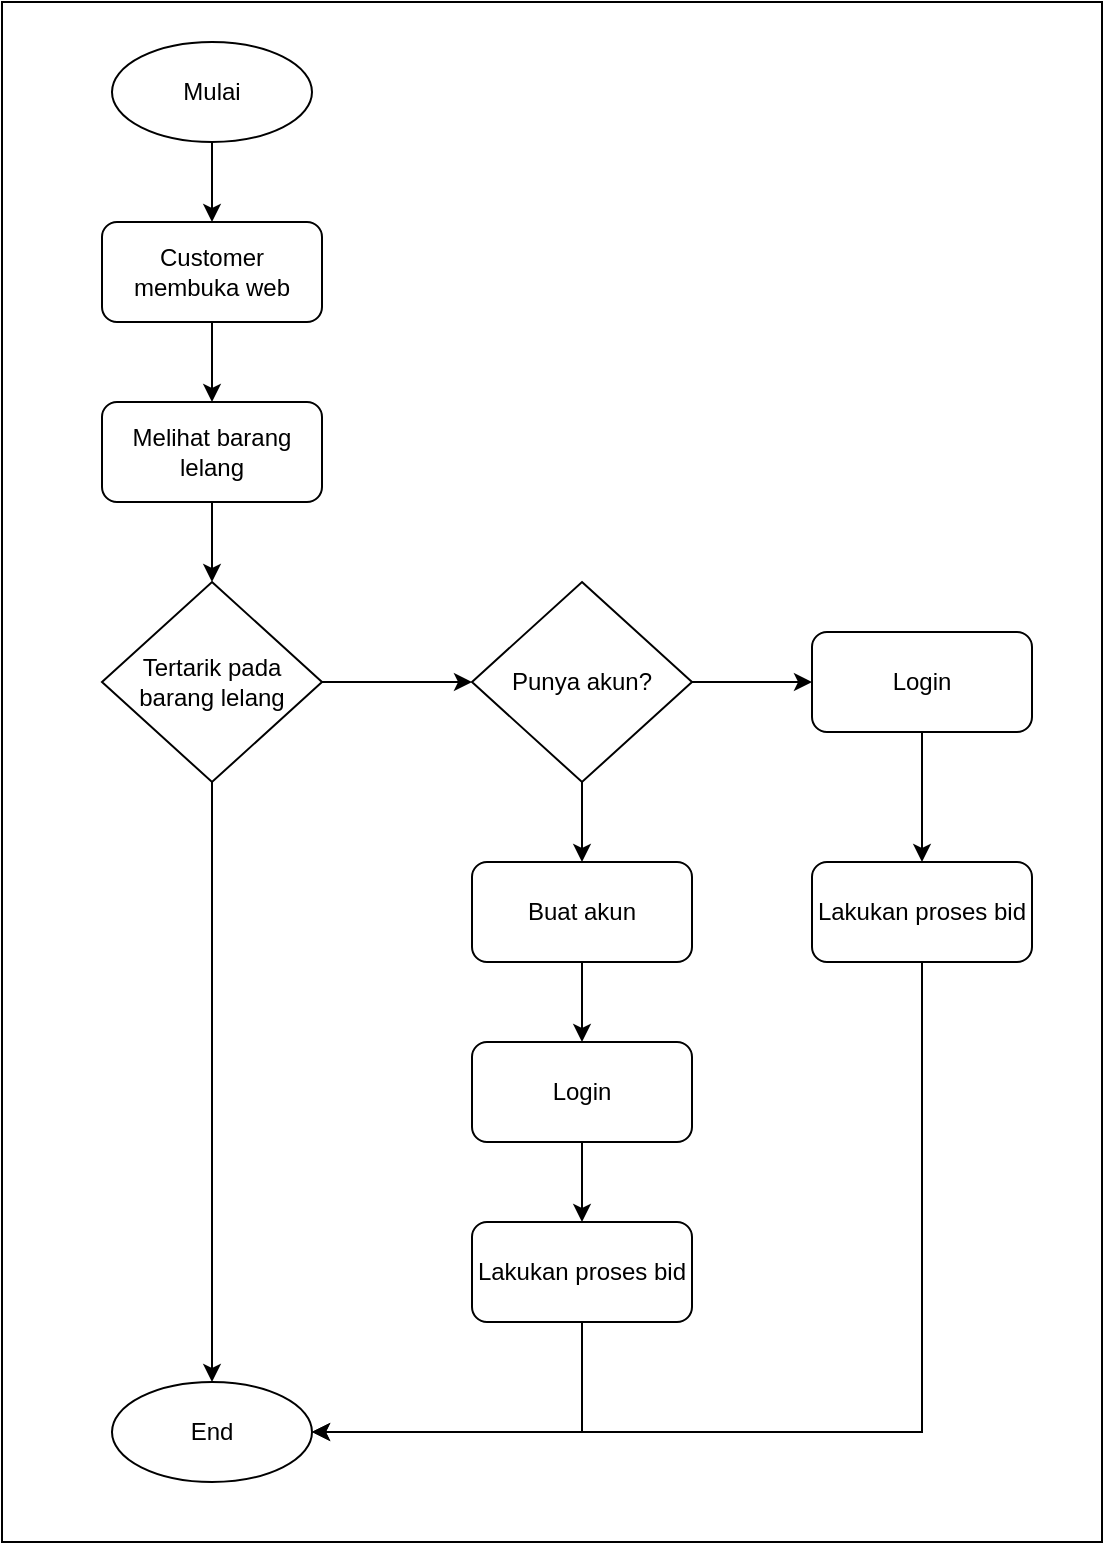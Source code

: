 <mxfile version="15.8.6" type="device"><diagram id="C5RBs43oDa-KdzZeNtuy" name="Page-1"><mxGraphModel dx="1447" dy="803" grid="1" gridSize="10" guides="1" tooltips="1" connect="1" arrows="1" fold="1" page="1" pageScale="1" pageWidth="827" pageHeight="1169" math="0" shadow="0"><root><mxCell id="WIyWlLk6GJQsqaUBKTNV-0"/><mxCell id="WIyWlLk6GJQsqaUBKTNV-1" parent="WIyWlLk6GJQsqaUBKTNV-0"/><mxCell id="2HbyIIDxrAJjL_iBFZLy-33" value="" style="rounded=0;whiteSpace=wrap;html=1;" vertex="1" parent="WIyWlLk6GJQsqaUBKTNV-1"><mxGeometry x="130" y="30" width="550" height="770" as="geometry"/></mxCell><mxCell id="2HbyIIDxrAJjL_iBFZLy-20" style="edgeStyle=orthogonalEdgeStyle;rounded=0;orthogonalLoop=1;jettySize=auto;html=1;exitX=0.5;exitY=1;exitDx=0;exitDy=0;entryX=0.5;entryY=0;entryDx=0;entryDy=0;" edge="1" parent="WIyWlLk6GJQsqaUBKTNV-1" source="2HbyIIDxrAJjL_iBFZLy-2" target="2HbyIIDxrAJjL_iBFZLy-4"><mxGeometry relative="1" as="geometry"/></mxCell><mxCell id="2HbyIIDxrAJjL_iBFZLy-2" value="Customer membuka web" style="rounded=1;whiteSpace=wrap;html=1;" vertex="1" parent="WIyWlLk6GJQsqaUBKTNV-1"><mxGeometry x="180" y="140" width="110" height="50" as="geometry"/></mxCell><mxCell id="2HbyIIDxrAJjL_iBFZLy-19" style="edgeStyle=orthogonalEdgeStyle;rounded=0;orthogonalLoop=1;jettySize=auto;html=1;entryX=0.5;entryY=0;entryDx=0;entryDy=0;" edge="1" parent="WIyWlLk6GJQsqaUBKTNV-1" source="2HbyIIDxrAJjL_iBFZLy-3" target="2HbyIIDxrAJjL_iBFZLy-2"><mxGeometry relative="1" as="geometry"/></mxCell><mxCell id="2HbyIIDxrAJjL_iBFZLy-3" value="Mulai" style="ellipse;whiteSpace=wrap;html=1;" vertex="1" parent="WIyWlLk6GJQsqaUBKTNV-1"><mxGeometry x="185" y="50" width="100" height="50" as="geometry"/></mxCell><mxCell id="2HbyIIDxrAJjL_iBFZLy-21" style="edgeStyle=orthogonalEdgeStyle;rounded=0;orthogonalLoop=1;jettySize=auto;html=1;exitX=0.5;exitY=1;exitDx=0;exitDy=0;entryX=0.5;entryY=0;entryDx=0;entryDy=0;" edge="1" parent="WIyWlLk6GJQsqaUBKTNV-1" source="2HbyIIDxrAJjL_iBFZLy-4" target="2HbyIIDxrAJjL_iBFZLy-6"><mxGeometry relative="1" as="geometry"/></mxCell><mxCell id="2HbyIIDxrAJjL_iBFZLy-4" value="Melihat barang lelang" style="rounded=1;whiteSpace=wrap;html=1;" vertex="1" parent="WIyWlLk6GJQsqaUBKTNV-1"><mxGeometry x="180" y="230" width="110" height="50" as="geometry"/></mxCell><mxCell id="2HbyIIDxrAJjL_iBFZLy-22" style="edgeStyle=orthogonalEdgeStyle;rounded=0;orthogonalLoop=1;jettySize=auto;html=1;exitX=1;exitY=0.5;exitDx=0;exitDy=0;entryX=0;entryY=0.5;entryDx=0;entryDy=0;" edge="1" parent="WIyWlLk6GJQsqaUBKTNV-1" source="2HbyIIDxrAJjL_iBFZLy-6" target="2HbyIIDxrAJjL_iBFZLy-9"><mxGeometry relative="1" as="geometry"/></mxCell><mxCell id="2HbyIIDxrAJjL_iBFZLy-30" style="edgeStyle=orthogonalEdgeStyle;rounded=0;orthogonalLoop=1;jettySize=auto;html=1;entryX=0.5;entryY=0;entryDx=0;entryDy=0;" edge="1" parent="WIyWlLk6GJQsqaUBKTNV-1" source="2HbyIIDxrAJjL_iBFZLy-6" target="2HbyIIDxrAJjL_iBFZLy-16"><mxGeometry relative="1" as="geometry"/></mxCell><mxCell id="2HbyIIDxrAJjL_iBFZLy-6" value="Tertarik pada barang lelang" style="rhombus;whiteSpace=wrap;html=1;" vertex="1" parent="WIyWlLk6GJQsqaUBKTNV-1"><mxGeometry x="180" y="320" width="110" height="100" as="geometry"/></mxCell><mxCell id="2HbyIIDxrAJjL_iBFZLy-29" style="edgeStyle=orthogonalEdgeStyle;rounded=0;orthogonalLoop=1;jettySize=auto;html=1;" edge="1" parent="WIyWlLk6GJQsqaUBKTNV-1" source="2HbyIIDxrAJjL_iBFZLy-7" target="2HbyIIDxrAJjL_iBFZLy-11"><mxGeometry relative="1" as="geometry"/></mxCell><mxCell id="2HbyIIDxrAJjL_iBFZLy-7" value="Login" style="rounded=1;whiteSpace=wrap;html=1;" vertex="1" parent="WIyWlLk6GJQsqaUBKTNV-1"><mxGeometry x="535" y="345" width="110" height="50" as="geometry"/></mxCell><mxCell id="2HbyIIDxrAJjL_iBFZLy-23" style="edgeStyle=orthogonalEdgeStyle;rounded=0;orthogonalLoop=1;jettySize=auto;html=1;entryX=0;entryY=0.5;entryDx=0;entryDy=0;" edge="1" parent="WIyWlLk6GJQsqaUBKTNV-1" source="2HbyIIDxrAJjL_iBFZLy-9" target="2HbyIIDxrAJjL_iBFZLy-7"><mxGeometry relative="1" as="geometry"/></mxCell><mxCell id="2HbyIIDxrAJjL_iBFZLy-26" style="edgeStyle=orthogonalEdgeStyle;rounded=0;orthogonalLoop=1;jettySize=auto;html=1;entryX=0.5;entryY=0;entryDx=0;entryDy=0;" edge="1" parent="WIyWlLk6GJQsqaUBKTNV-1" source="2HbyIIDxrAJjL_iBFZLy-9" target="2HbyIIDxrAJjL_iBFZLy-12"><mxGeometry relative="1" as="geometry"/></mxCell><mxCell id="2HbyIIDxrAJjL_iBFZLy-9" value="Punya akun?" style="rhombus;whiteSpace=wrap;html=1;" vertex="1" parent="WIyWlLk6GJQsqaUBKTNV-1"><mxGeometry x="365" y="320" width="110" height="100" as="geometry"/></mxCell><mxCell id="2HbyIIDxrAJjL_iBFZLy-31" style="edgeStyle=orthogonalEdgeStyle;rounded=0;orthogonalLoop=1;jettySize=auto;html=1;entryX=1;entryY=0.5;entryDx=0;entryDy=0;" edge="1" parent="WIyWlLk6GJQsqaUBKTNV-1" source="2HbyIIDxrAJjL_iBFZLy-11" target="2HbyIIDxrAJjL_iBFZLy-16"><mxGeometry relative="1" as="geometry"><Array as="points"><mxPoint x="590" y="745"/></Array></mxGeometry></mxCell><mxCell id="2HbyIIDxrAJjL_iBFZLy-11" value="Lakukan proses bid" style="rounded=1;whiteSpace=wrap;html=1;" vertex="1" parent="WIyWlLk6GJQsqaUBKTNV-1"><mxGeometry x="535" y="460" width="110" height="50" as="geometry"/></mxCell><mxCell id="2HbyIIDxrAJjL_iBFZLy-27" style="edgeStyle=orthogonalEdgeStyle;rounded=0;orthogonalLoop=1;jettySize=auto;html=1;entryX=0.5;entryY=0;entryDx=0;entryDy=0;" edge="1" parent="WIyWlLk6GJQsqaUBKTNV-1" source="2HbyIIDxrAJjL_iBFZLy-12" target="2HbyIIDxrAJjL_iBFZLy-13"><mxGeometry relative="1" as="geometry"/></mxCell><mxCell id="2HbyIIDxrAJjL_iBFZLy-12" value="Buat akun" style="rounded=1;whiteSpace=wrap;html=1;" vertex="1" parent="WIyWlLk6GJQsqaUBKTNV-1"><mxGeometry x="365" y="460" width="110" height="50" as="geometry"/></mxCell><mxCell id="2HbyIIDxrAJjL_iBFZLy-28" style="edgeStyle=orthogonalEdgeStyle;rounded=0;orthogonalLoop=1;jettySize=auto;html=1;entryX=0.5;entryY=0;entryDx=0;entryDy=0;" edge="1" parent="WIyWlLk6GJQsqaUBKTNV-1" source="2HbyIIDxrAJjL_iBFZLy-13" target="2HbyIIDxrAJjL_iBFZLy-14"><mxGeometry relative="1" as="geometry"/></mxCell><mxCell id="2HbyIIDxrAJjL_iBFZLy-13" value="Login" style="rounded=1;whiteSpace=wrap;html=1;" vertex="1" parent="WIyWlLk6GJQsqaUBKTNV-1"><mxGeometry x="365" y="550" width="110" height="50" as="geometry"/></mxCell><mxCell id="2HbyIIDxrAJjL_iBFZLy-32" style="edgeStyle=orthogonalEdgeStyle;rounded=0;orthogonalLoop=1;jettySize=auto;html=1;entryX=1;entryY=0.5;entryDx=0;entryDy=0;" edge="1" parent="WIyWlLk6GJQsqaUBKTNV-1" source="2HbyIIDxrAJjL_iBFZLy-14" target="2HbyIIDxrAJjL_iBFZLy-16"><mxGeometry relative="1" as="geometry"><Array as="points"><mxPoint x="420" y="745"/></Array></mxGeometry></mxCell><mxCell id="2HbyIIDxrAJjL_iBFZLy-14" value="Lakukan proses bid" style="rounded=1;whiteSpace=wrap;html=1;" vertex="1" parent="WIyWlLk6GJQsqaUBKTNV-1"><mxGeometry x="365" y="640" width="110" height="50" as="geometry"/></mxCell><mxCell id="2HbyIIDxrAJjL_iBFZLy-16" value="End" style="ellipse;whiteSpace=wrap;html=1;" vertex="1" parent="WIyWlLk6GJQsqaUBKTNV-1"><mxGeometry x="185" y="720" width="100" height="50" as="geometry"/></mxCell></root></mxGraphModel></diagram></mxfile>